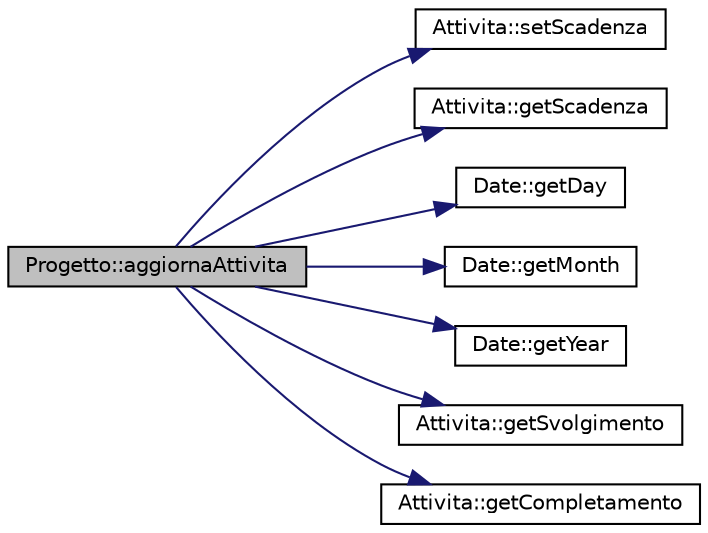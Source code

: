 digraph "Progetto::aggiornaAttivita"
{
 // LATEX_PDF_SIZE
  edge [fontname="Helvetica",fontsize="10",labelfontname="Helvetica",labelfontsize="10"];
  node [fontname="Helvetica",fontsize="10",shape=record];
  rankdir="LR";
  Node15 [label="Progetto::aggiornaAttivita",height=0.2,width=0.4,color="black", fillcolor="grey75", style="filled", fontcolor="black",tooltip="aggiornamento di un'attivita' del progetto"];
  Node15 -> Node16 [color="midnightblue",fontsize="10",style="solid",fontname="Helvetica"];
  Node16 [label="Attivita::setScadenza",height=0.2,width=0.4,color="black", fillcolor="white", style="filled",URL="$class_attivita.html#a1bbac66a5d77fff21b52bcc94032b8bf",tooltip="reimpostazione della data di scadenza dell'attivita'"];
  Node15 -> Node17 [color="midnightblue",fontsize="10",style="solid",fontname="Helvetica"];
  Node17 [label="Attivita::getScadenza",height=0.2,width=0.4,color="black", fillcolor="white", style="filled",URL="$class_attivita.html#a1622c90b07bf0d640e092cb99adb0eff",tooltip="acquisizione della data di scadenza dell'attivita'"];
  Node15 -> Node18 [color="midnightblue",fontsize="10",style="solid",fontname="Helvetica"];
  Node18 [label="Date::getDay",height=0.2,width=0.4,color="black", fillcolor="white", style="filled",URL="$class_date.html#a687c38470834100a545341fa3fd95982",tooltip=" "];
  Node15 -> Node19 [color="midnightblue",fontsize="10",style="solid",fontname="Helvetica"];
  Node19 [label="Date::getMonth",height=0.2,width=0.4,color="black", fillcolor="white", style="filled",URL="$class_date.html#a1007223f5bde9152cf31ab53417a7980",tooltip=" "];
  Node15 -> Node20 [color="midnightblue",fontsize="10",style="solid",fontname="Helvetica"];
  Node20 [label="Date::getYear",height=0.2,width=0.4,color="black", fillcolor="white", style="filled",URL="$class_date.html#acf6357dc69d916489d3065efce18736d",tooltip=" "];
  Node15 -> Node21 [color="midnightblue",fontsize="10",style="solid",fontname="Helvetica"];
  Node21 [label="Attivita::getSvolgimento",height=0.2,width=0.4,color="black", fillcolor="white", style="filled",URL="$class_attivita.html#ab79f2298d95b486bc227c6e478067067",tooltip="acquisizione della percentuale di svolgimento dell'attivita'"];
  Node15 -> Node22 [color="midnightblue",fontsize="10",style="solid",fontname="Helvetica"];
  Node22 [label="Attivita::getCompletamento",height=0.2,width=0.4,color="black", fillcolor="white", style="filled",URL="$class_attivita.html#afd7a6884a8498208e10fc709655b053d",tooltip="acquisizione della data di completamento dell'attivita'"];
}
